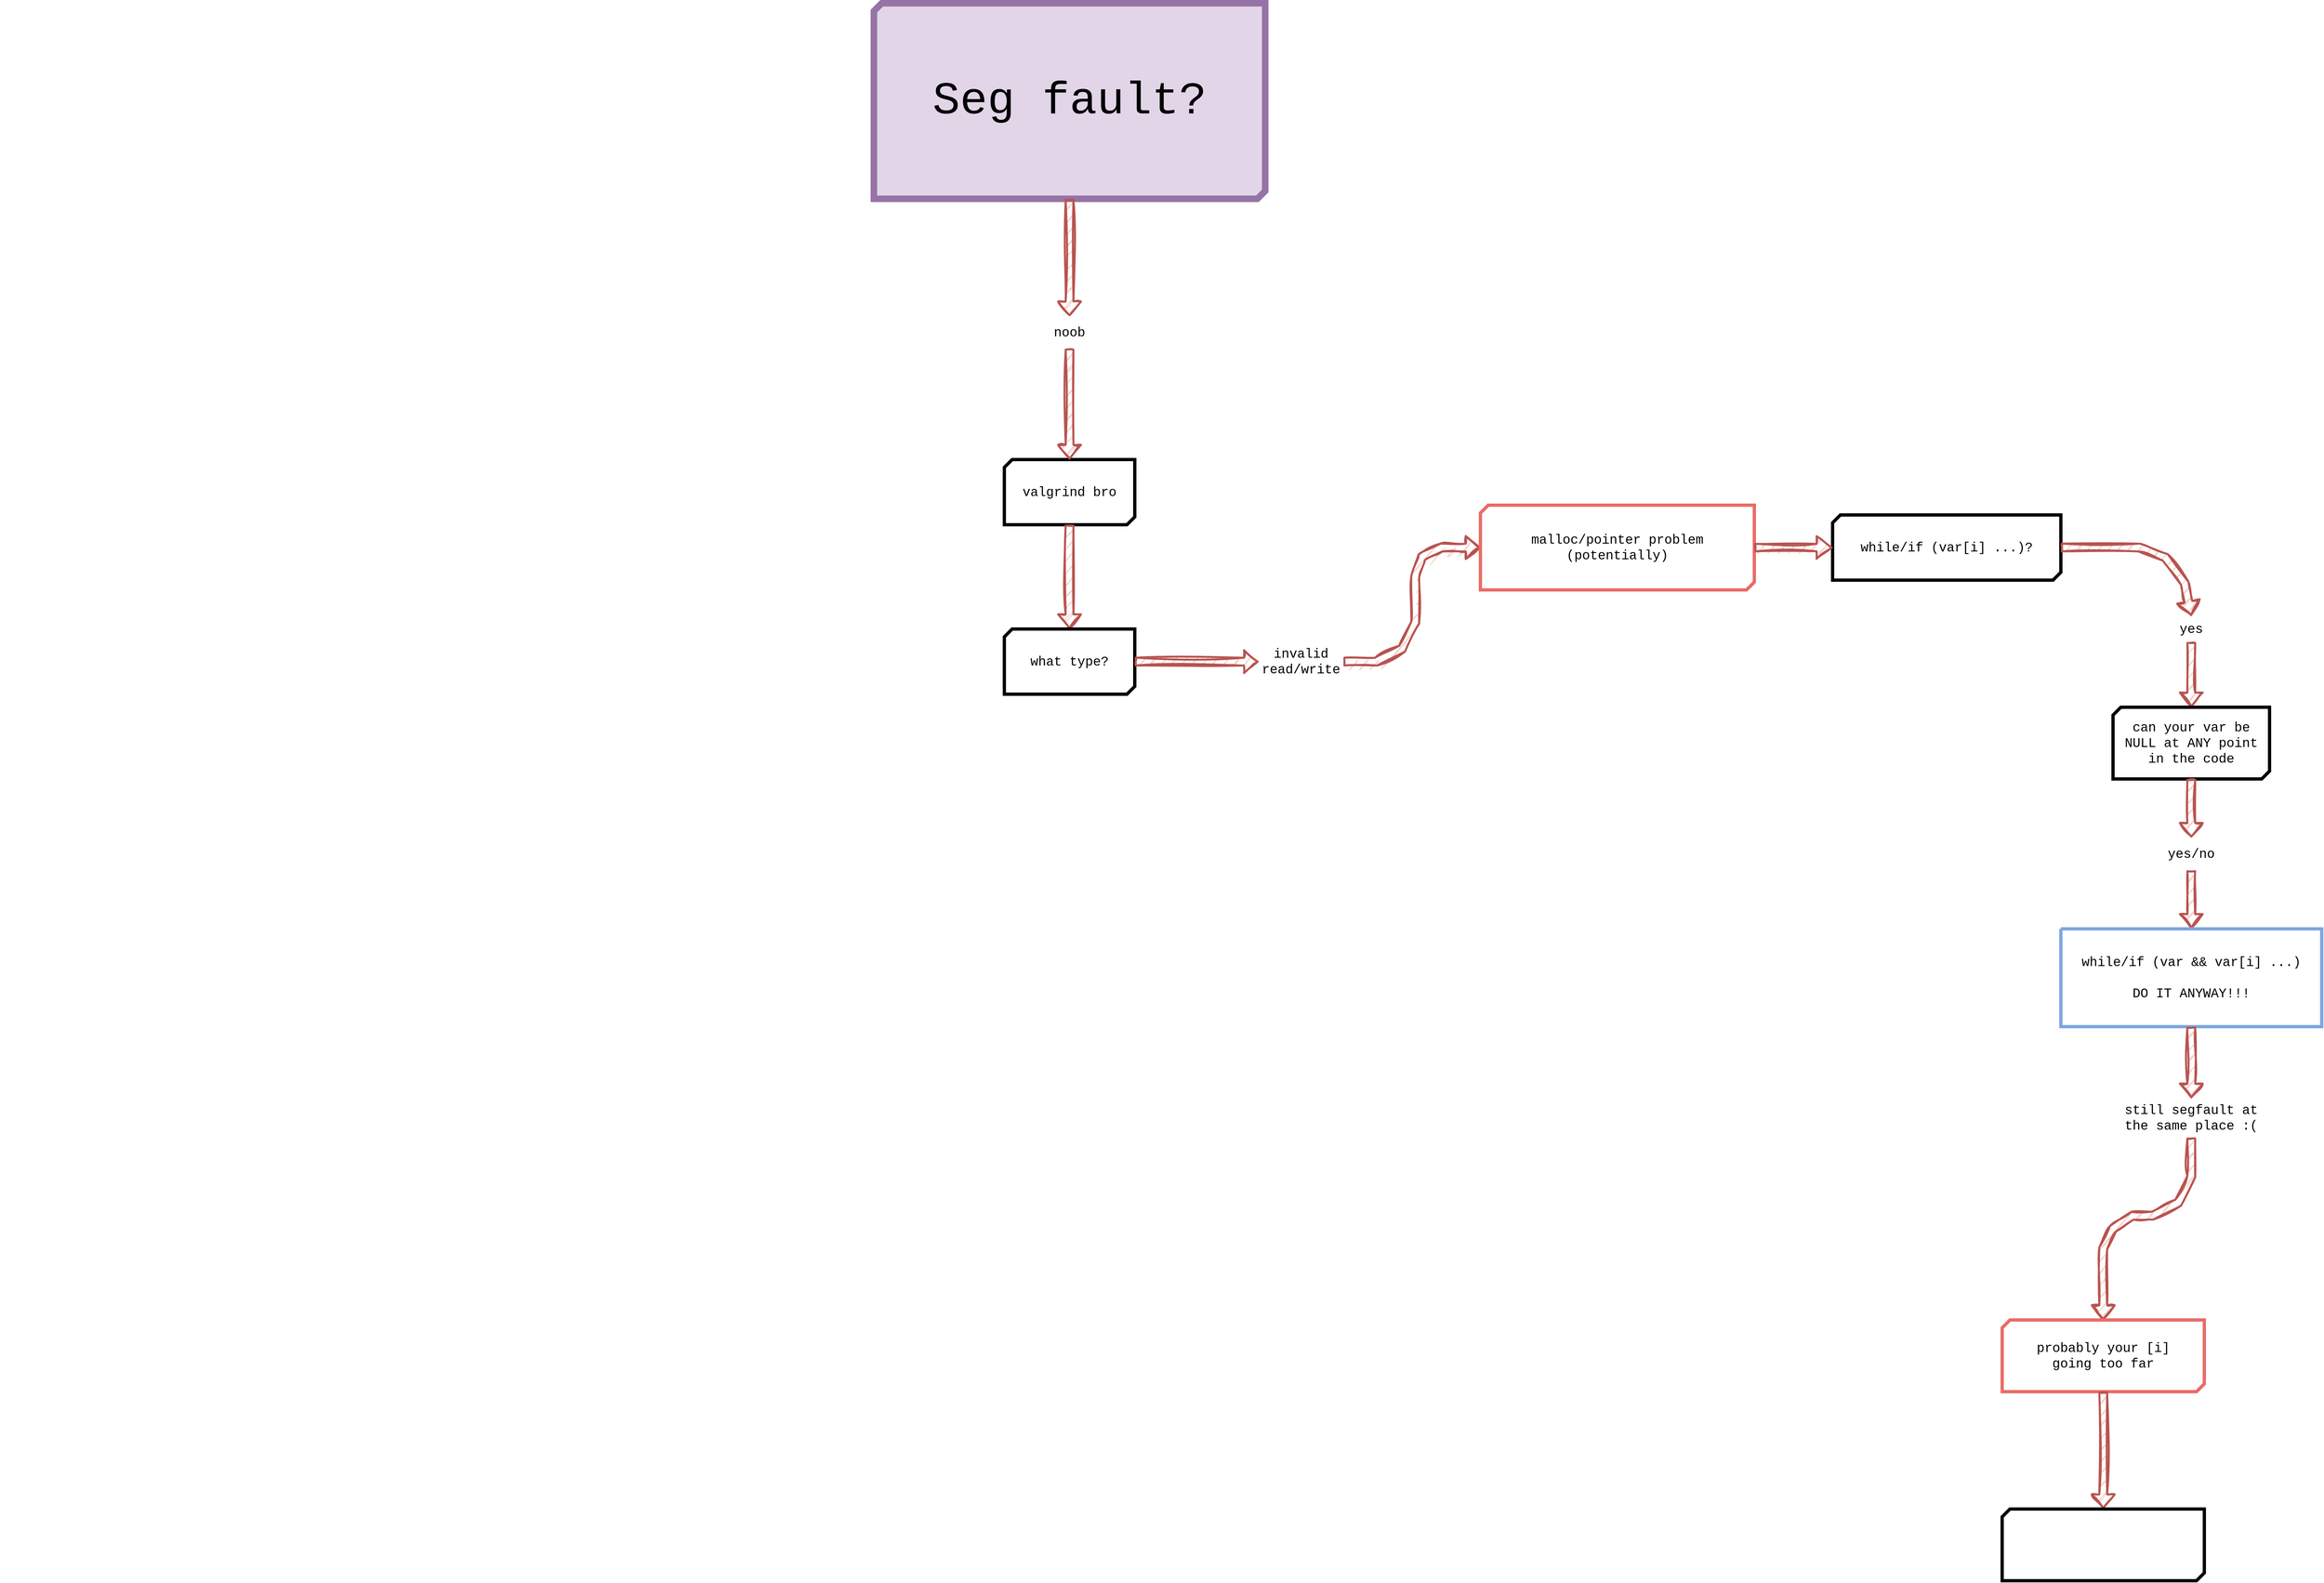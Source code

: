 <mxfile version="25.0.3">
  <diagram name="Page-1" id="GB8cJ9GdSOc3UfpPXsYy">
    <mxGraphModel dx="1593" dy="844" grid="1" gridSize="10" guides="1" tooltips="1" connect="1" arrows="1" fold="1" page="1" pageScale="1" pageWidth="4000" pageHeight="4000" math="0" shadow="0">
      <root>
        <mxCell id="0" />
        <mxCell id="1" parent="0" />
        <mxCell id="dsJGXCBRymkmlx7N2I7_-28" value="" style="verticalLabelPosition=bottom;verticalAlign=top;html=1;shape=mxgraph.basic.diag_snip_rect;dx=6;whiteSpace=wrap;rounded=0;align=center;fontFamily=Helvetica;fontSize=12;fontColor=default;fillColor=default;gradientColor=none;strokeWidth=5;" vertex="1" parent="1">
          <mxGeometry x="3170" y="925" width="350" height="100" as="geometry" />
        </mxCell>
        <mxCell id="dsJGXCBRymkmlx7N2I7_-29" value="&lt;font style=&quot;font-size: 20px;&quot; face=&quot;Courier New&quot;&gt;while/if (var[i] ...)?&lt;/font&gt;" style="text;html=1;align=center;verticalAlign=middle;whiteSpace=wrap;rounded=0;fontFamily=Helvetica;fontSize=12;fontColor=default;" vertex="1" parent="1">
          <mxGeometry x="3170" y="910" width="350" height="130" as="geometry" />
        </mxCell>
        <mxCell id="dsJGXCBRymkmlx7N2I7_-1" value="" style="verticalLabelPosition=bottom;verticalAlign=top;html=1;shape=mxgraph.basic.diag_snip_rect;dx=6;fillColor=#e1d5e7;strokeColor=#9673a6;strokeWidth=10;whiteSpace=wrap;horizontal=1;" vertex="1" parent="1">
          <mxGeometry x="1700" y="140" width="600" height="300" as="geometry" />
        </mxCell>
        <mxCell id="dsJGXCBRymkmlx7N2I7_-2" value="&lt;p&gt;&lt;font style=&quot;font-size: 70px;&quot; face=&quot;Courier New&quot;&gt;Seg fault?&lt;/font&gt;&lt;/p&gt;" style="text;html=1;align=center;verticalAlign=middle;whiteSpace=wrap;rounded=0;fontFamily=Helvetica;fontSize=12;fontColor=default;" vertex="1" parent="1">
          <mxGeometry x="1700" y="140" width="600" height="300" as="geometry" />
        </mxCell>
        <mxCell id="dsJGXCBRymkmlx7N2I7_-5" value="" style="verticalLabelPosition=bottom;verticalAlign=top;html=1;shape=mxgraph.basic.diag_snip_rect;dx=6;whiteSpace=wrap;strokeWidth=5;align=center;fontFamily=Helvetica;fontSize=12;gradientColor=none;fillStyle=auto;shadow=0;" vertex="1" parent="1">
          <mxGeometry x="1900" y="840" width="200" height="100" as="geometry" />
        </mxCell>
        <mxCell id="dsJGXCBRymkmlx7N2I7_-4" value="" style="shape=flexArrow;endArrow=classic;html=1;rounded=0;fontFamily=Helvetica;fontSize=12;fontColor=default;exitX=0.5;exitY=1;exitDx=0;exitDy=0;exitPerimeter=0;entryX=0.5;entryY=0;entryDx=0;entryDy=0;entryPerimeter=0;fillColor=#f8cecc;strokeColor=#b85450;sourcePerimeterSpacing=0;flowAnimation=0;strokeWidth=3;targetPerimeterSpacing=0;startArrow=none;startFill=0;sketch=1;curveFitting=1;jiggle=2;" edge="1" parent="1" source="dsJGXCBRymkmlx7N2I7_-7" target="dsJGXCBRymkmlx7N2I7_-5">
          <mxGeometry width="50" height="50" relative="1" as="geometry">
            <mxPoint x="2000" y="440" as="sourcePoint" />
            <mxPoint x="2000" y="840" as="targetPoint" />
          </mxGeometry>
        </mxCell>
        <mxCell id="dsJGXCBRymkmlx7N2I7_-8" value="" style="shape=flexArrow;endArrow=classic;html=1;rounded=0;fontFamily=Helvetica;fontSize=12;fontColor=default;exitX=0.5;exitY=1;exitDx=0;exitDy=0;exitPerimeter=0;entryX=0.5;entryY=0;entryDx=0;entryDy=0;entryPerimeter=0;fillColor=#f8cecc;strokeColor=#b85450;sourcePerimeterSpacing=0;flowAnimation=0;strokeWidth=3;targetPerimeterSpacing=0;startArrow=none;startFill=0;sketch=1;curveFitting=1;jiggle=2;" edge="1" parent="1" source="dsJGXCBRymkmlx7N2I7_-1" target="dsJGXCBRymkmlx7N2I7_-7">
          <mxGeometry width="50" height="50" relative="1" as="geometry">
            <mxPoint x="2000" y="390" as="sourcePoint" />
            <mxPoint x="2000" y="960" as="targetPoint" />
          </mxGeometry>
        </mxCell>
        <mxCell id="dsJGXCBRymkmlx7N2I7_-7" value="&lt;p&gt;&lt;font face=&quot;Courier New&quot; style=&quot;font-size: 20px;&quot;&gt;noob&lt;/font&gt;&lt;/p&gt;" style="text;html=1;align=center;verticalAlign=middle;whiteSpace=wrap;rounded=0;fontFamily=Helvetica;fontSize=12;fontColor=default;" vertex="1" parent="1">
          <mxGeometry x="1970" y="620" width="60" height="50" as="geometry" />
        </mxCell>
        <mxCell id="dsJGXCBRymkmlx7N2I7_-9" value="&lt;font style=&quot;font-size: 20px;&quot; face=&quot;Courier New&quot;&gt;valgrind bro&lt;/font&gt;" style="text;html=1;align=center;verticalAlign=middle;whiteSpace=wrap;rounded=0;fontFamily=Helvetica;fontSize=12;fontColor=default;" vertex="1" parent="1">
          <mxGeometry x="1900" y="840" width="200" height="100" as="geometry" />
        </mxCell>
        <mxCell id="dsJGXCBRymkmlx7N2I7_-11" value="" style="shape=flexArrow;endArrow=classic;html=1;rounded=0;sketch=1;jiggle=2;curveFitting=1;strokeColor=#b85450;strokeWidth=3;align=center;verticalAlign=middle;fontFamily=Helvetica;fontSize=12;fontColor=default;labelBackgroundColor=default;flowAnimation=0;sourcePerimeterSpacing=0;targetPerimeterSpacing=0;fillColor=#f8cecc;entryX=0.5;entryY=0;entryDx=0;entryDy=0;entryPerimeter=0;exitX=0.5;exitY=1;exitDx=0;exitDy=0;exitPerimeter=0;" edge="1" parent="1" source="dsJGXCBRymkmlx7N2I7_-5" target="dsJGXCBRymkmlx7N2I7_-15">
          <mxGeometry width="50" height="50" relative="1" as="geometry">
            <mxPoint x="2030" y="1070" as="sourcePoint" />
            <mxPoint x="2000" y="1240" as="targetPoint" />
          </mxGeometry>
        </mxCell>
        <mxCell id="dsJGXCBRymkmlx7N2I7_-15" value="" style="verticalLabelPosition=bottom;verticalAlign=middle;html=1;shape=mxgraph.basic.diag_snip_rect;dx=6;whiteSpace=wrap;rounded=0;align=center;fontFamily=Helvetica;fontSize=12;fontColor=default;fillColor=default;gradientColor=none;strokeColor=default;strokeWidth=5;" vertex="1" parent="1">
          <mxGeometry x="1900" y="1100" width="200" height="100" as="geometry" />
        </mxCell>
        <mxCell id="dsJGXCBRymkmlx7N2I7_-17" value="&lt;font face=&quot;Courier New&quot; style=&quot;font-size: 20px;&quot;&gt;what type?&lt;/font&gt;" style="text;html=1;align=center;verticalAlign=middle;whiteSpace=wrap;rounded=0;fontFamily=Helvetica;fontSize=12;fontColor=default;" vertex="1" parent="1">
          <mxGeometry x="1900" y="1100" width="200" height="100" as="geometry" />
        </mxCell>
        <mxCell id="dsJGXCBRymkmlx7N2I7_-18" value="" style="shape=flexArrow;endArrow=classic;html=1;rounded=0;sketch=1;jiggle=2;curveFitting=1;strokeColor=#b85450;strokeWidth=3;align=center;verticalAlign=middle;fontFamily=Helvetica;fontSize=12;fontColor=default;labelBackgroundColor=default;flowAnimation=0;sourcePerimeterSpacing=0;targetPerimeterSpacing=0;fillColor=#f8cecc;exitX=1;exitY=0.5;exitDx=0;exitDy=0;entryX=0;entryY=0.5;entryDx=0;entryDy=0;" edge="1" parent="1" source="dsJGXCBRymkmlx7N2I7_-20" target="dsJGXCBRymkmlx7N2I7_-22">
          <mxGeometry width="50" height="50" relative="1" as="geometry">
            <mxPoint x="2130" y="1150" as="sourcePoint" />
            <mxPoint x="2600" y="1200" as="targetPoint" />
            <Array as="points">
              <mxPoint x="2470" y="1150" />
              <mxPoint x="2510" y="1130" />
              <mxPoint x="2530" y="1090" />
              <mxPoint x="2530" y="1020" />
              <mxPoint x="2540" y="990" />
              <mxPoint x="2570" y="975" />
            </Array>
          </mxGeometry>
        </mxCell>
        <mxCell id="dsJGXCBRymkmlx7N2I7_-19" value="" style="shape=flexArrow;endArrow=classic;html=1;rounded=0;sketch=1;jiggle=2;curveFitting=1;strokeColor=#b85450;strokeWidth=3;align=center;verticalAlign=middle;fontFamily=Helvetica;fontSize=12;fontColor=default;labelBackgroundColor=default;flowAnimation=0;sourcePerimeterSpacing=0;targetPerimeterSpacing=0;fillColor=#f8cecc;exitX=1;exitY=0.5;exitDx=0;exitDy=0;" edge="1" parent="1" source="dsJGXCBRymkmlx7N2I7_-17" target="dsJGXCBRymkmlx7N2I7_-20">
          <mxGeometry width="50" height="50" relative="1" as="geometry">
            <mxPoint x="2100" y="1150" as="sourcePoint" />
            <mxPoint x="2600" y="1150" as="targetPoint" />
          </mxGeometry>
        </mxCell>
        <mxCell id="dsJGXCBRymkmlx7N2I7_-20" value="&lt;font style=&quot;font-size: 20px;&quot; face=&quot;Courier New&quot;&gt;invalid read/write&lt;/font&gt;" style="text;html=1;align=center;verticalAlign=middle;whiteSpace=wrap;rounded=0;fontFamily=Helvetica;fontSize=12;fontColor=default;" vertex="1" parent="1">
          <mxGeometry x="2290" y="1135" width="130" height="30" as="geometry" />
        </mxCell>
        <mxCell id="dsJGXCBRymkmlx7N2I7_-21" value="" style="verticalLabelPosition=bottom;verticalAlign=top;html=1;shape=mxgraph.basic.diag_snip_rect;dx=6;whiteSpace=wrap;rounded=0;align=center;fontFamily=Helvetica;fontSize=12;fontColor=default;fillColor=default;gradientColor=none;strokeWidth=5;strokeColor=#EA6B66;" vertex="1" parent="1">
          <mxGeometry x="2630" y="910" width="420" height="130" as="geometry" />
        </mxCell>
        <mxCell id="dsJGXCBRymkmlx7N2I7_-22" value="&lt;font style=&quot;font-size: 20px;&quot; face=&quot;Courier New&quot;&gt;malloc/pointer problem (potentially)&lt;/font&gt;" style="text;html=1;align=center;verticalAlign=middle;whiteSpace=wrap;rounded=0;fontFamily=Helvetica;fontSize=12;fontColor=default;" vertex="1" parent="1">
          <mxGeometry x="2630" y="910" width="420" height="130" as="geometry" />
        </mxCell>
        <mxCell id="dsJGXCBRymkmlx7N2I7_-23" value="&amp;nbsp;" style="text;whiteSpace=wrap;html=1;fontFamily=Helvetica;fontSize=12;fontColor=default;" vertex="1" parent="1">
          <mxGeometry x="2300" y="890" width="40" height="40" as="geometry" />
        </mxCell>
        <mxCell id="dsJGXCBRymkmlx7N2I7_-24" value="&amp;nbsp;" style="text;whiteSpace=wrap;html=1;fontFamily=Helvetica;fontSize=12;fontColor=default;" vertex="1" parent="1">
          <mxGeometry x="1940" y="800" width="40" height="40" as="geometry" />
        </mxCell>
        <mxCell id="dsJGXCBRymkmlx7N2I7_-26" value="&amp;nbsp;" style="text;whiteSpace=wrap;html=1;fontFamily=Helvetica;fontSize=12;fontColor=default;" vertex="1" parent="1">
          <mxGeometry x="2400" y="1080" width="40" height="40" as="geometry" />
        </mxCell>
        <mxCell id="dsJGXCBRymkmlx7N2I7_-27" value="" style="shape=flexArrow;endArrow=classic;html=1;rounded=0;sketch=1;jiggle=2;curveFitting=1;strokeColor=#b85450;strokeWidth=3;align=center;verticalAlign=middle;fontFamily=Helvetica;fontSize=12;fontColor=default;labelBackgroundColor=default;flowAnimation=0;sourcePerimeterSpacing=0;targetPerimeterSpacing=0;fillColor=#f8cecc;exitX=1;exitY=0.5;exitDx=0;exitDy=0;width=9.565;endSize=6.678;gradientColor=none;entryX=0;entryY=0.5;entryDx=0;entryDy=0;entryPerimeter=0;" edge="1" parent="1" source="dsJGXCBRymkmlx7N2I7_-22" target="dsJGXCBRymkmlx7N2I7_-28">
          <mxGeometry width="50" height="50" relative="1" as="geometry">
            <mxPoint x="3090" y="860" as="sourcePoint" />
            <mxPoint x="3190" y="1000" as="targetPoint" />
          </mxGeometry>
        </mxCell>
        <mxCell id="dsJGXCBRymkmlx7N2I7_-30" value="" style="shape=flexArrow;endArrow=classic;html=1;rounded=0;sketch=1;jiggle=2;curveFitting=1;strokeColor=#b85450;strokeWidth=3;align=center;verticalAlign=middle;fontFamily=Helvetica;fontSize=12;fontColor=default;labelBackgroundColor=default;flowAnimation=0;sourcePerimeterSpacing=0;targetPerimeterSpacing=0;fillColor=#f8cecc;exitX=1;exitY=0.5;exitDx=0;exitDy=0;entryX=0.5;entryY=0;entryDx=0;entryDy=0;" edge="1" parent="1" source="dsJGXCBRymkmlx7N2I7_-29" target="dsJGXCBRymkmlx7N2I7_-31">
          <mxGeometry width="50" height="50" relative="1" as="geometry">
            <mxPoint x="3530" y="980" as="sourcePoint" />
            <mxPoint x="3720" y="1280" as="targetPoint" />
            <Array as="points">
              <mxPoint x="3640" y="975" />
              <mxPoint x="3680" y="990" />
              <mxPoint x="3710" y="1030" />
            </Array>
          </mxGeometry>
        </mxCell>
        <mxCell id="dsJGXCBRymkmlx7N2I7_-31" value="&lt;font style=&quot;font-size: 20px;&quot; face=&quot;Courier New&quot;&gt;yes&lt;/font&gt;" style="text;html=1;align=center;verticalAlign=middle;whiteSpace=wrap;rounded=0;fontFamily=Helvetica;fontSize=12;fontColor=default;" vertex="1" parent="1">
          <mxGeometry x="3690" y="1080" width="60" height="40" as="geometry" />
        </mxCell>
        <mxCell id="dsJGXCBRymkmlx7N2I7_-34" value="" style="shape=flexArrow;endArrow=classic;html=1;rounded=0;sketch=1;jiggle=2;curveFitting=1;strokeColor=#b85450;strokeWidth=3;align=center;verticalAlign=middle;fontFamily=Helvetica;fontSize=12;fontColor=default;labelBackgroundColor=default;flowAnimation=0;sourcePerimeterSpacing=0;targetPerimeterSpacing=0;fillColor=#f8cecc;exitX=0.5;exitY=1;exitDx=0;exitDy=0;entryX=0.5;entryY=0;entryDx=0;entryDy=0;entryPerimeter=0;" edge="1" parent="1" source="dsJGXCBRymkmlx7N2I7_-31" target="dsJGXCBRymkmlx7N2I7_-35">
          <mxGeometry width="50" height="50" relative="1" as="geometry">
            <mxPoint x="3490" y="1160" as="sourcePoint" />
            <mxPoint x="3720" y="1240" as="targetPoint" />
          </mxGeometry>
        </mxCell>
        <mxCell id="dsJGXCBRymkmlx7N2I7_-35" value="&amp;nbsp;" style="verticalLabelPosition=bottom;verticalAlign=top;html=1;shape=mxgraph.basic.diag_snip_rect;dx=6;whiteSpace=wrap;rounded=0;align=center;fontFamily=Helvetica;fontSize=12;fontColor=default;fillColor=default;gradientColor=none;strokeWidth=5;" vertex="1" parent="1">
          <mxGeometry x="3600" y="1220" width="240" height="110" as="geometry" />
        </mxCell>
        <mxCell id="dsJGXCBRymkmlx7N2I7_-36" value="&lt;font style=&quot;font-size: 20px;&quot; face=&quot;Courier New&quot;&gt;can your var be NULL at ANY point in the code&lt;/font&gt;" style="text;html=1;align=center;verticalAlign=middle;whiteSpace=wrap;rounded=0;fontFamily=Helvetica;fontSize=12;fontColor=default;" vertex="1" parent="1">
          <mxGeometry x="3600" y="1220" width="240" height="110" as="geometry" />
        </mxCell>
        <mxCell id="dsJGXCBRymkmlx7N2I7_-37" value="" style="shape=flexArrow;endArrow=classic;html=1;rounded=0;sketch=1;jiggle=2;curveFitting=1;strokeColor=#b85450;strokeWidth=3;align=center;verticalAlign=middle;fontFamily=Helvetica;fontSize=12;fontColor=default;labelBackgroundColor=default;flowAnimation=0;sourcePerimeterSpacing=0;targetPerimeterSpacing=0;fillColor=#f8cecc;exitX=0.5;exitY=1;exitDx=0;exitDy=0;" edge="1" parent="1" source="dsJGXCBRymkmlx7N2I7_-38">
          <mxGeometry width="50" height="50" relative="1" as="geometry">
            <mxPoint x="3510" y="1250" as="sourcePoint" />
            <mxPoint x="3720" y="1560" as="targetPoint" />
          </mxGeometry>
        </mxCell>
        <mxCell id="dsJGXCBRymkmlx7N2I7_-39" value="" style="shape=flexArrow;endArrow=classic;html=1;rounded=0;sketch=1;jiggle=2;curveFitting=1;strokeColor=#b85450;strokeWidth=3;align=center;verticalAlign=middle;fontFamily=Helvetica;fontSize=12;fontColor=default;labelBackgroundColor=default;flowAnimation=0;sourcePerimeterSpacing=0;targetPerimeterSpacing=0;fillColor=#f8cecc;exitX=0.5;exitY=1;exitDx=0;exitDy=0;" edge="1" parent="1" source="dsJGXCBRymkmlx7N2I7_-36" target="dsJGXCBRymkmlx7N2I7_-38">
          <mxGeometry width="50" height="50" relative="1" as="geometry">
            <mxPoint x="3720" y="1330" as="sourcePoint" />
            <mxPoint x="3720" y="1560" as="targetPoint" />
          </mxGeometry>
        </mxCell>
        <mxCell id="dsJGXCBRymkmlx7N2I7_-38" value="&lt;font style=&quot;font-size: 20px;&quot; face=&quot;Courier New&quot;&gt;yes/no&lt;/font&gt;" style="text;html=1;align=center;verticalAlign=middle;whiteSpace=wrap;rounded=0;fontFamily=Helvetica;fontSize=12;fontColor=default;" vertex="1" parent="1">
          <mxGeometry x="3680" y="1420" width="80" height="50" as="geometry" />
        </mxCell>
        <mxCell id="dsJGXCBRymkmlx7N2I7_-40" value="" style="verticalLabelPosition=bottom;verticalAlign=middle;html=1;shape=mxgraph.basic.patternFillRect;fillStyle=solid;step=5;fillStrokeWidth=0.2;fillStrokeColor=#dddddd;rounded=0;align=center;fontFamily=Helvetica;fontSize=12;strokeWidth=5;labelBackgroundColor=default;gradientColor=none;strokeColor=#7EA6E0;" vertex="1" parent="1">
          <mxGeometry x="3520" y="1560" width="400" height="150" as="geometry" />
        </mxCell>
        <mxCell id="dsJGXCBRymkmlx7N2I7_-41" value="&lt;div&gt;&lt;font face=&quot;Courier New&quot; style=&quot;font-size: 20px;&quot;&gt;while/if (var &amp;amp;&amp;amp; var[i] ...)&lt;/font&gt;&lt;/div&gt;&lt;div&gt;&lt;font face=&quot;Courier New&quot; style=&quot;font-size: 20px;&quot;&gt;&lt;br&gt;&lt;/font&gt;&lt;/div&gt;&lt;div&gt;&lt;font face=&quot;Courier New&quot; style=&quot;font-size: 20px;&quot;&gt;DO IT ANYWAY!!!&lt;br&gt;&lt;/font&gt;&lt;/div&gt;" style="text;html=1;align=center;verticalAlign=middle;whiteSpace=wrap;rounded=0;fontFamily=Helvetica;fontSize=12;fontColor=default;" vertex="1" parent="1">
          <mxGeometry x="3520" y="1560" width="400" height="150" as="geometry" />
        </mxCell>
        <mxCell id="dsJGXCBRymkmlx7N2I7_-53" style="edgeStyle=none;shape=flexArrow;rounded=0;sketch=1;jiggle=2;curveFitting=1;orthogonalLoop=1;jettySize=auto;html=1;entryX=0.5;entryY=0;entryDx=0;entryDy=0;strokeColor=#b85450;strokeWidth=3;align=center;verticalAlign=middle;fontFamily=Helvetica;fontSize=12;fontColor=default;labelBackgroundColor=default;startArrow=none;startFill=0;endArrow=classic;flowAnimation=0;sourcePerimeterSpacing=0;targetPerimeterSpacing=0;fillColor=#f8cecc;" edge="1" parent="1" source="dsJGXCBRymkmlx7N2I7_-41" target="dsJGXCBRymkmlx7N2I7_-50">
          <mxGeometry relative="1" as="geometry" />
        </mxCell>
        <mxCell id="dsJGXCBRymkmlx7N2I7_-42" value="&amp;nbsp;" style="text;whiteSpace=wrap;html=1;fontFamily=Helvetica;fontSize=12;fontColor=default;" vertex="1" parent="1">
          <mxGeometry x="3350" y="890" width="40" height="40" as="geometry" />
        </mxCell>
        <mxCell id="dsJGXCBRymkmlx7N2I7_-43" value="&amp;nbsp;" style="text;whiteSpace=wrap;html=1;fontFamily=Helvetica;fontSize=12;fontColor=default;" vertex="1" parent="1">
          <mxGeometry x="2880" y="430" width="40" height="40" as="geometry" />
        </mxCell>
        <mxCell id="dsJGXCBRymkmlx7N2I7_-45" value="&amp;nbsp;" style="text;whiteSpace=wrap;html=1;fontFamily=Helvetica;fontSize=12;fontColor=default;" vertex="1" parent="1">
          <mxGeometry x="3500" y="990" width="40" height="40" as="geometry" />
        </mxCell>
        <mxCell id="dsJGXCBRymkmlx7N2I7_-46" value="&amp;nbsp;" style="shape=flexArrow;endArrow=classic;html=1;rounded=0;sketch=1;jiggle=2;curveFitting=1;strokeColor=#b85450;strokeWidth=3;align=center;verticalAlign=middle;fontFamily=Helvetica;fontSize=12;fontColor=default;labelBackgroundColor=default;flowAnimation=0;sourcePerimeterSpacing=0;targetPerimeterSpacing=0;fillColor=#f8cecc;entryX=0.5;entryY=0;entryDx=0;entryDy=0;entryPerimeter=0;" edge="1" parent="1" target="dsJGXCBRymkmlx7N2I7_-47">
          <mxGeometry x="-0.927" y="-140" width="50" height="50" relative="1" as="geometry">
            <mxPoint x="3720" y="1880" as="sourcePoint" />
            <mxPoint x="3540" y="2170" as="targetPoint" />
            <Array as="points">
              <mxPoint x="3720" y="1940" />
              <mxPoint x="3700" y="1980" />
              <mxPoint x="3660" y="2000" />
              <mxPoint x="3630" y="2000" />
              <mxPoint x="3600" y="2020" />
              <mxPoint x="3585" y="2050" />
            </Array>
            <mxPoint as="offset" />
          </mxGeometry>
        </mxCell>
        <mxCell id="dsJGXCBRymkmlx7N2I7_-47" value="" style="verticalLabelPosition=bottom;verticalAlign=top;html=1;shape=mxgraph.basic.diag_snip_rect;dx=6;whiteSpace=wrap;rounded=0;align=center;fontFamily=Helvetica;fontSize=12;fontColor=default;fillColor=default;gradientColor=none;strokeWidth=5;strokeColor=#EA6B66;" vertex="1" parent="1">
          <mxGeometry x="3430" y="2160" width="310" height="110" as="geometry" />
        </mxCell>
        <mxCell id="dsJGXCBRymkmlx7N2I7_-48" value="&amp;nbsp;" style="text;whiteSpace=wrap;html=1;fontFamily=Helvetica;fontSize=12;fontColor=default;" vertex="1" parent="1">
          <mxGeometry x="2980" y="1600" width="40" height="40" as="geometry" />
        </mxCell>
        <mxCell id="dsJGXCBRymkmlx7N2I7_-57" style="edgeStyle=none;shape=flexArrow;rounded=0;sketch=1;jiggle=2;curveFitting=1;orthogonalLoop=1;jettySize=auto;html=1;strokeColor=#b85450;strokeWidth=3;align=center;verticalAlign=middle;fontFamily=Helvetica;fontSize=12;fontColor=default;labelBackgroundColor=default;startArrow=none;startFill=0;endArrow=classic;flowAnimation=0;sourcePerimeterSpacing=0;targetPerimeterSpacing=0;fillColor=#f8cecc;entryX=0.5;entryY=0;entryDx=0;entryDy=0;entryPerimeter=0;" edge="1" parent="1" source="dsJGXCBRymkmlx7N2I7_-55" target="dsJGXCBRymkmlx7N2I7_-59">
          <mxGeometry relative="1" as="geometry">
            <mxPoint x="3585" y="2480" as="targetPoint" />
          </mxGeometry>
        </mxCell>
        <mxCell id="dsJGXCBRymkmlx7N2I7_-55" value="&lt;font style=&quot;font-size: 20px;&quot; face=&quot;Courier New&quot;&gt;probably your [i] going too far&lt;/font&gt;" style="text;html=1;align=center;verticalAlign=middle;whiteSpace=wrap;rounded=0;fontFamily=Helvetica;fontSize=12;fontColor=default;" vertex="1" parent="1">
          <mxGeometry x="3460" y="2160" width="250" height="110" as="geometry" />
        </mxCell>
        <mxCell id="dsJGXCBRymkmlx7N2I7_-49" value="&amp;nbsp;" style="text;whiteSpace=wrap;html=1;fontFamily=Helvetica;fontSize=12;fontColor=default;" vertex="1" parent="1">
          <mxGeometry x="3240" y="1880" width="40" height="40" as="geometry" />
        </mxCell>
        <mxCell id="dsJGXCBRymkmlx7N2I7_-50" value="&lt;font face=&quot;Courier New&quot; style=&quot;font-size: 20px;&quot;&gt;still segfault at the same place :(&lt;/font&gt;" style="text;html=1;align=center;verticalAlign=middle;whiteSpace=wrap;rounded=0;fontFamily=Helvetica;fontSize=12;fontColor=default;" vertex="1" parent="1">
          <mxGeometry x="3610" y="1820" width="220" height="60" as="geometry" />
        </mxCell>
        <mxCell id="dsJGXCBRymkmlx7N2I7_-54" value="&amp;nbsp;" style="text;whiteSpace=wrap;html=1;fontFamily=Helvetica;fontSize=12;fontColor=default;" vertex="1" parent="1">
          <mxGeometry x="2730" y="1120" width="40" height="40" as="geometry" />
        </mxCell>
        <mxCell id="dsJGXCBRymkmlx7N2I7_-59" value="" style="verticalLabelPosition=bottom;verticalAlign=top;html=1;shape=mxgraph.basic.diag_snip_rect;dx=6;whiteSpace=wrap;rounded=0;align=center;fontFamily=Helvetica;fontSize=12;fontColor=default;fillColor=default;gradientColor=none;strokeWidth=5;strokeColor=#000000;" vertex="1" parent="1">
          <mxGeometry x="3430" y="2450" width="310" height="110" as="geometry" />
        </mxCell>
        <mxCell id="dsJGXCBRymkmlx7N2I7_-56" value="&amp;nbsp;" style="text;whiteSpace=wrap;html=1;fontFamily=Helvetica;fontSize=12;fontColor=default;" vertex="1" parent="1">
          <mxGeometry x="360" y="290" width="40" height="40" as="geometry" />
        </mxCell>
      </root>
    </mxGraphModel>
  </diagram>
</mxfile>
